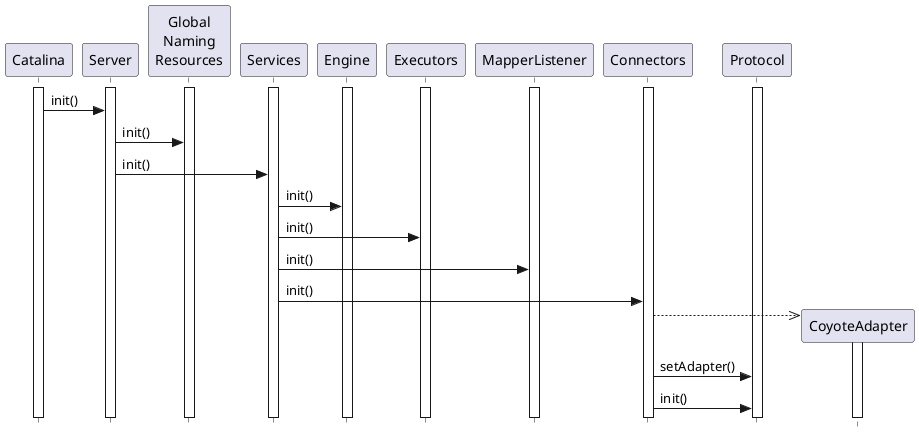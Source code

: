 @startuml

' Licensed to the Apache Software Foundation (ASF) under one or more
' contributor license agreements.  See the NOTICE file distributed with
' this work for additional information regarding copyright ownership.
' The ASF licenses this file to You under the Apache License, Version 2.0
' (the "License"); you may not use this file except in compliance with
' the License.  You may obtain a copy of the License at
'
'     http://www.apache.org/licenses/LICENSE-2.0
'
' Unless required by applicable law or agreed to in writing, software
' distributed under the License is distributed on an "AS IS" BASIS,
' WITHOUT WARRANTIES OR CONDITIONS OF ANY KIND, either express or implied.
' See the License for the specific language governing permissions and
' limitations under the License.

hide footbox
skinparam style strictuml

activate Catalina
activate Server
activate "Global\nNaming\nResources"
activate Services
activate Engine
activate Executors
activate MapperListener
activate Connectors
activate Protocol

Catalina -> Server: init()

Server -> "Global\nNaming\nResources" : init()
Server -> "Service(s)" as Services: init()

Services -> Engine: init()
Services -> "Executor(s)" as Executors: init()
Services -> "Mapper\nListener" as MapperListener: init()
Services -> "Connector(s)" as Connectors: init()

Connectors -->> CoyoteAdapter **
activate CoyoteAdapter

Connectors -> Protocol: setAdapter()
Connectors -> Protocol: init()

@enduml